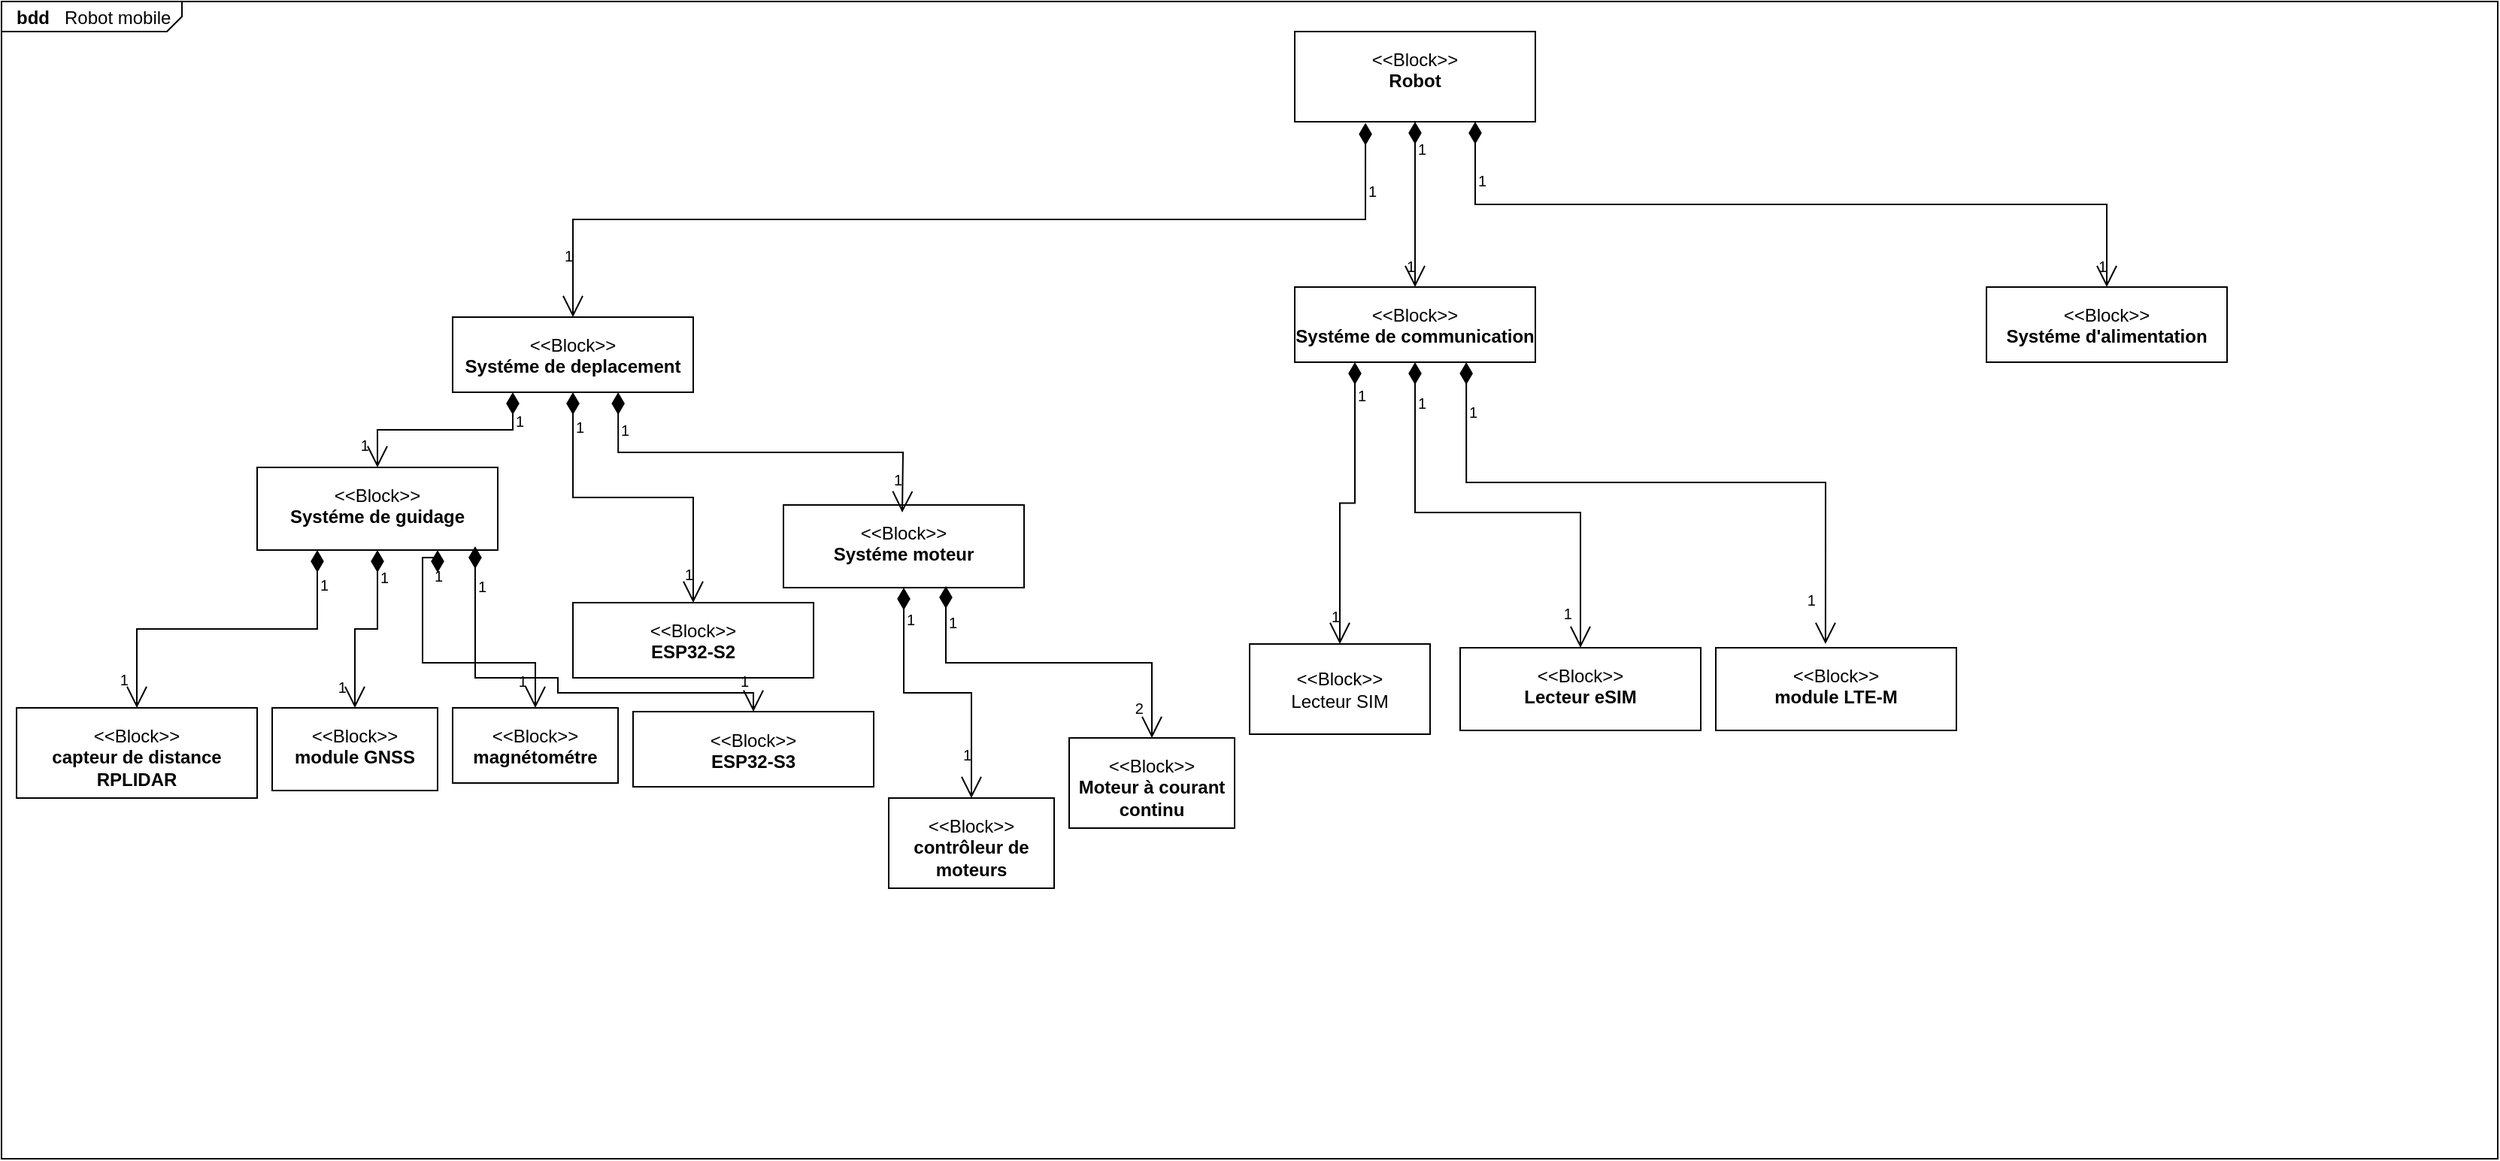 <mxfile version="26.2.14">
  <diagram name="Page-1" id="929967ad-93f9-6ef4-fab6-5d389245f69c">
    <mxGraphModel dx="3418.5" dy="1982" grid="1" gridSize="10" guides="1" tooltips="1" connect="1" arrows="1" fold="1" page="1" pageScale="1.5" pageWidth="1169" pageHeight="826" background="none" math="0" shadow="0">
      <root>
        <mxCell id="0" style=";html=1;" />
        <mxCell id="1" style=";html=1;" parent="0" />
        <mxCell id="zpBNHPFghhRr0UpU9S6k-20" value="&lt;p style=&quot;margin:0px;margin-top:4px;margin-left:10px;text-align:left;&quot;&gt;&lt;b&gt;bdd&lt;/b&gt;&amp;nbsp; &amp;nbsp;Robot mobile&lt;/p&gt;&lt;p style=&quot;margin:0px;margin-top:4px;margin-left:10px;text-align:left;&quot;&gt;&lt;br&gt;&lt;/p&gt;" style="html=1;shape=mxgraph.sysml.package;labelX=120;align=left;spacingLeft=10;overflow=fill;recursiveResize=0;" parent="1" vertex="1">
          <mxGeometry x="-20" y="-960" width="1660" height="770" as="geometry" />
        </mxCell>
        <mxCell id="zpBNHPFghhRr0UpU9S6k-21" value="&lt;p&gt;&amp;lt;&amp;lt;Block&amp;gt;&amp;gt;&lt;br&gt;&lt;b&gt;Robot&lt;/b&gt;&lt;/p&gt;" style="shape=rect;html=1;overflow=fill;whiteSpace=wrap;align=center;" parent="zpBNHPFghhRr0UpU9S6k-20" vertex="1">
          <mxGeometry x="860" y="20" width="160" height="60" as="geometry" />
        </mxCell>
        <mxCell id="zpBNHPFghhRr0UpU9S6k-22" value="&lt;p&gt;&amp;lt;&amp;lt;Block&amp;gt;&amp;gt;&lt;br&gt;&lt;b&gt;Systéme de deplacement&lt;/b&gt;&lt;/p&gt;" style="shape=rect;html=1;overflow=fill;whiteSpace=wrap;align=center;" parent="zpBNHPFghhRr0UpU9S6k-20" vertex="1">
          <mxGeometry x="300" y="210" width="160" height="50" as="geometry" />
        </mxCell>
        <mxCell id="zpBNHPFghhRr0UpU9S6k-24" value="" style="verticalAlign=bottom;html=1;endArrow=open;endSize=12;edgeStyle=orthogonalEdgeStyle;startFill=1;startSize=12;startArrow=diamondThin;rounded=0;exitX=0.294;exitY=1.013;exitDx=0;exitDy=0;exitPerimeter=0;entryX=0.5;entryY=0;entryDx=0;entryDy=0;" parent="zpBNHPFghhRr0UpU9S6k-20" source="zpBNHPFghhRr0UpU9S6k-21" target="zpBNHPFghhRr0UpU9S6k-22" edge="1">
          <mxGeometry relative="1" as="geometry">
            <mxPoint x="440" y="330" as="sourcePoint" />
            <mxPoint x="690" y="330" as="targetPoint" />
          </mxGeometry>
        </mxCell>
        <mxCell id="zpBNHPFghhRr0UpU9S6k-25" value="1" style="resizable=0;html=1;align=left;verticalAlign=top;labelBackgroundColor=none;fontSize=10" parent="zpBNHPFghhRr0UpU9S6k-24" connectable="0" vertex="1">
          <mxGeometry x="-0.9" relative="1" as="geometry" />
        </mxCell>
        <mxCell id="zpBNHPFghhRr0UpU9S6k-26" value="" style="resizable=0;html=1;align=right;verticalAlign=top;labelBackgroundColor=none;fontSize=10" parent="zpBNHPFghhRr0UpU9S6k-24" connectable="0" vertex="1">
          <mxGeometry x="0.9" relative="1" as="geometry" />
        </mxCell>
        <mxCell id="zpBNHPFghhRr0UpU9S6k-27" value="1" style="resizable=0;html=1;align=right;verticalAlign=bottom;labelBackgroundColor=none;fontSize=10" parent="zpBNHPFghhRr0UpU9S6k-24" connectable="0" vertex="1">
          <mxGeometry x="0.9" relative="1" as="geometry" />
        </mxCell>
        <mxCell id="zpBNHPFghhRr0UpU9S6k-29" value="&lt;p&gt;&amp;lt;&amp;lt;Block&amp;gt;&amp;gt;&lt;br&gt;&lt;b&gt;Systéme de guidage&lt;/b&gt;&lt;/p&gt;" style="shape=rect;html=1;overflow=fill;whiteSpace=wrap;align=center;" parent="zpBNHPFghhRr0UpU9S6k-20" vertex="1">
          <mxGeometry x="170" y="310" width="160" height="55" as="geometry" />
        </mxCell>
        <mxCell id="zpBNHPFghhRr0UpU9S6k-35" value="" style="verticalAlign=bottom;html=1;endArrow=open;endSize=12;edgeStyle=orthogonalEdgeStyle;startFill=1;startSize=12;startArrow=diamondThin;rounded=0;exitX=0.25;exitY=1;exitDx=0;exitDy=0;entryX=0.5;entryY=0;entryDx=0;entryDy=0;" parent="zpBNHPFghhRr0UpU9S6k-20" source="zpBNHPFghhRr0UpU9S6k-22" target="zpBNHPFghhRr0UpU9S6k-29" edge="1">
          <mxGeometry relative="1" as="geometry">
            <mxPoint x="430" y="310" as="sourcePoint" />
            <mxPoint x="680" y="310" as="targetPoint" />
          </mxGeometry>
        </mxCell>
        <mxCell id="zpBNHPFghhRr0UpU9S6k-36" value="1" style="resizable=0;html=1;align=left;verticalAlign=top;labelBackgroundColor=none;fontSize=10" parent="zpBNHPFghhRr0UpU9S6k-35" connectable="0" vertex="1">
          <mxGeometry x="-0.9" relative="1" as="geometry" />
        </mxCell>
        <mxCell id="zpBNHPFghhRr0UpU9S6k-37" value="" style="resizable=0;html=1;align=right;verticalAlign=top;labelBackgroundColor=none;fontSize=10" parent="zpBNHPFghhRr0UpU9S6k-35" connectable="0" vertex="1">
          <mxGeometry x="0.9" relative="1" as="geometry" />
        </mxCell>
        <mxCell id="zpBNHPFghhRr0UpU9S6k-38" value="1&amp;nbsp;&amp;nbsp;" style="resizable=0;html=1;align=right;verticalAlign=bottom;labelBackgroundColor=none;fontSize=10" parent="zpBNHPFghhRr0UpU9S6k-35" connectable="0" vertex="1">
          <mxGeometry x="0.9" relative="1" as="geometry" />
        </mxCell>
        <mxCell id="zpBNHPFghhRr0UpU9S6k-39" value="&lt;p&gt;&amp;lt;&amp;lt;Block&amp;gt;&amp;gt;&lt;br&gt;&lt;b&gt;Systéme de communication&lt;/b&gt;&lt;/p&gt;" style="shape=rect;html=1;overflow=fill;whiteSpace=wrap;align=center;" parent="zpBNHPFghhRr0UpU9S6k-20" vertex="1">
          <mxGeometry x="860" y="190" width="160" height="50" as="geometry" />
        </mxCell>
        <mxCell id="zpBNHPFghhRr0UpU9S6k-40" value="&lt;p&gt;&amp;lt;&amp;lt;Block&amp;gt;&amp;gt;&lt;br&gt;&lt;b&gt;Systéme d&#39;alimentation&lt;/b&gt;&lt;/p&gt;" style="shape=rect;html=1;overflow=fill;whiteSpace=wrap;align=center;" parent="zpBNHPFghhRr0UpU9S6k-20" vertex="1">
          <mxGeometry x="1320" y="190" width="160" height="50" as="geometry" />
        </mxCell>
        <mxCell id="zpBNHPFghhRr0UpU9S6k-41" value="" style="verticalAlign=bottom;html=1;endArrow=open;endSize=12;edgeStyle=orthogonalEdgeStyle;startFill=1;startSize=12;startArrow=diamondThin;rounded=0;exitX=0.75;exitY=1;exitDx=0;exitDy=0;entryX=0.5;entryY=0;entryDx=0;entryDy=0;" parent="zpBNHPFghhRr0UpU9S6k-20" source="zpBNHPFghhRr0UpU9S6k-21" target="zpBNHPFghhRr0UpU9S6k-40" edge="1">
          <mxGeometry relative="1" as="geometry">
            <mxPoint x="517" y="121" as="sourcePoint" />
            <mxPoint x="250" y="240" as="targetPoint" />
          </mxGeometry>
        </mxCell>
        <mxCell id="zpBNHPFghhRr0UpU9S6k-42" value="1" style="resizable=0;html=1;align=left;verticalAlign=top;labelBackgroundColor=none;fontSize=10" parent="zpBNHPFghhRr0UpU9S6k-41" connectable="0" vertex="1">
          <mxGeometry x="-0.9" relative="1" as="geometry" />
        </mxCell>
        <mxCell id="zpBNHPFghhRr0UpU9S6k-43" value="1" style="resizable=0;html=1;align=right;verticalAlign=top;labelBackgroundColor=none;fontSize=10" parent="zpBNHPFghhRr0UpU9S6k-41" connectable="0" vertex="1">
          <mxGeometry x="0.9" relative="1" as="geometry" />
        </mxCell>
        <mxCell id="zpBNHPFghhRr0UpU9S6k-44" value="" style="resizable=0;html=1;align=right;verticalAlign=bottom;labelBackgroundColor=none;fontSize=10" parent="zpBNHPFghhRr0UpU9S6k-41" connectable="0" vertex="1">
          <mxGeometry x="0.9" relative="1" as="geometry" />
        </mxCell>
        <mxCell id="zpBNHPFghhRr0UpU9S6k-45" value="" style="verticalAlign=bottom;html=1;endArrow=open;endSize=12;edgeStyle=orthogonalEdgeStyle;startFill=1;startSize=12;startArrow=diamondThin;rounded=0;exitX=0.5;exitY=1;exitDx=0;exitDy=0;entryX=0.5;entryY=0;entryDx=0;entryDy=0;" parent="zpBNHPFghhRr0UpU9S6k-20" source="zpBNHPFghhRr0UpU9S6k-21" target="zpBNHPFghhRr0UpU9S6k-39" edge="1">
          <mxGeometry relative="1" as="geometry">
            <mxPoint x="590" y="120" as="sourcePoint" />
            <mxPoint x="810" y="240" as="targetPoint" />
          </mxGeometry>
        </mxCell>
        <mxCell id="zpBNHPFghhRr0UpU9S6k-46" value="1" style="resizable=0;html=1;align=left;verticalAlign=top;labelBackgroundColor=none;fontSize=10" parent="zpBNHPFghhRr0UpU9S6k-45" connectable="0" vertex="1">
          <mxGeometry x="-0.9" relative="1" as="geometry" />
        </mxCell>
        <mxCell id="zpBNHPFghhRr0UpU9S6k-47" value="" style="resizable=0;html=1;align=right;verticalAlign=top;labelBackgroundColor=none;fontSize=10" parent="zpBNHPFghhRr0UpU9S6k-45" connectable="0" vertex="1">
          <mxGeometry x="0.9" relative="1" as="geometry" />
        </mxCell>
        <mxCell id="zpBNHPFghhRr0UpU9S6k-48" value="1" style="resizable=0;html=1;align=right;verticalAlign=bottom;labelBackgroundColor=none;fontSize=10" parent="zpBNHPFghhRr0UpU9S6k-45" connectable="0" vertex="1">
          <mxGeometry x="0.9" relative="1" as="geometry" />
        </mxCell>
        <mxCell id="zpBNHPFghhRr0UpU9S6k-49" value="&lt;p&gt;&amp;lt;&amp;lt;Block&amp;gt;&amp;gt;&lt;br&gt;&lt;b&gt;Systéme moteur&lt;/b&gt;&lt;/p&gt;" style="shape=rect;html=1;overflow=fill;whiteSpace=wrap;align=center;" parent="zpBNHPFghhRr0UpU9S6k-20" vertex="1">
          <mxGeometry x="520" y="335" width="160" height="55" as="geometry" />
        </mxCell>
        <mxCell id="zpBNHPFghhRr0UpU9S6k-50" value="" style="verticalAlign=bottom;html=1;endArrow=open;endSize=12;edgeStyle=orthogonalEdgeStyle;startFill=1;startSize=12;startArrow=diamondThin;rounded=0;exitX=0.688;exitY=1;exitDx=0;exitDy=0;exitPerimeter=0;" parent="zpBNHPFghhRr0UpU9S6k-20" source="zpBNHPFghhRr0UpU9S6k-22" edge="1">
          <mxGeometry relative="1" as="geometry">
            <mxPoint x="410.0" y="270" as="sourcePoint" />
            <mxPoint x="599" y="340" as="targetPoint" />
          </mxGeometry>
        </mxCell>
        <mxCell id="zpBNHPFghhRr0UpU9S6k-51" value="1" style="resizable=0;html=1;align=left;verticalAlign=top;labelBackgroundColor=none;fontSize=10" parent="zpBNHPFghhRr0UpU9S6k-50" connectable="0" vertex="1">
          <mxGeometry x="-0.9" relative="1" as="geometry" />
        </mxCell>
        <mxCell id="zpBNHPFghhRr0UpU9S6k-52" value="" style="resizable=0;html=1;align=right;verticalAlign=top;labelBackgroundColor=none;fontSize=10" parent="zpBNHPFghhRr0UpU9S6k-50" connectable="0" vertex="1">
          <mxGeometry x="0.9" relative="1" as="geometry" />
        </mxCell>
        <mxCell id="zpBNHPFghhRr0UpU9S6k-53" value="1" style="resizable=0;html=1;align=right;verticalAlign=bottom;labelBackgroundColor=none;fontSize=10" parent="zpBNHPFghhRr0UpU9S6k-50" connectable="0" vertex="1">
          <mxGeometry x="0.9" relative="1" as="geometry" />
        </mxCell>
        <mxCell id="zpBNHPFghhRr0UpU9S6k-55" value="&lt;p&gt;&amp;lt;&amp;lt;Block&amp;gt;&amp;gt;&lt;br&gt;&lt;b&gt;Moteur à courant continu&lt;/b&gt;&lt;/p&gt;" style="shape=rect;html=1;overflow=fill;whiteSpace=wrap;align=center;" parent="zpBNHPFghhRr0UpU9S6k-20" vertex="1">
          <mxGeometry x="710" y="490" width="110" height="60" as="geometry" />
        </mxCell>
        <mxCell id="zpBNHPFghhRr0UpU9S6k-57" value="&lt;p&gt;&amp;lt;&amp;lt;Block&amp;gt;&amp;gt;&lt;br&gt;&lt;b&gt;contrôleur de moteurs&lt;/b&gt;&lt;/p&gt;" style="shape=rect;html=1;overflow=fill;whiteSpace=wrap;align=center;" parent="zpBNHPFghhRr0UpU9S6k-20" vertex="1">
          <mxGeometry x="590" y="530" width="110" height="60" as="geometry" />
        </mxCell>
        <mxCell id="zpBNHPFghhRr0UpU9S6k-58" value="" style="verticalAlign=bottom;html=1;endArrow=open;endSize=12;edgeStyle=orthogonalEdgeStyle;startFill=1;startSize=12;startArrow=diamondThin;rounded=0;exitX=0.675;exitY=0.982;exitDx=0;exitDy=0;exitPerimeter=0;" parent="zpBNHPFghhRr0UpU9S6k-20" source="zpBNHPFghhRr0UpU9S6k-49" target="zpBNHPFghhRr0UpU9S6k-55" edge="1">
          <mxGeometry relative="1" as="geometry">
            <mxPoint x="350" y="420" as="sourcePoint" />
            <mxPoint x="700" y="330" as="targetPoint" />
          </mxGeometry>
        </mxCell>
        <mxCell id="zpBNHPFghhRr0UpU9S6k-59" value="1" style="resizable=0;html=1;align=left;verticalAlign=top;labelBackgroundColor=none;fontSize=10" parent="zpBNHPFghhRr0UpU9S6k-58" connectable="0" vertex="1">
          <mxGeometry x="-0.9" relative="1" as="geometry" />
        </mxCell>
        <mxCell id="zpBNHPFghhRr0UpU9S6k-60" value="" style="resizable=0;html=1;align=right;verticalAlign=top;labelBackgroundColor=none;fontSize=10" parent="zpBNHPFghhRr0UpU9S6k-58" connectable="0" vertex="1">
          <mxGeometry x="0.9" relative="1" as="geometry" />
        </mxCell>
        <mxCell id="zpBNHPFghhRr0UpU9S6k-61" value="2&amp;nbsp;&amp;nbsp;" style="resizable=0;html=1;align=right;verticalAlign=bottom;labelBackgroundColor=none;fontSize=10" parent="zpBNHPFghhRr0UpU9S6k-58" connectable="0" vertex="1">
          <mxGeometry x="0.9" relative="1" as="geometry" />
        </mxCell>
        <mxCell id="zpBNHPFghhRr0UpU9S6k-62" value="" style="verticalAlign=bottom;html=1;endArrow=open;endSize=12;edgeStyle=orthogonalEdgeStyle;startFill=1;startSize=12;startArrow=diamondThin;rounded=0;exitX=0.5;exitY=1;exitDx=0;exitDy=0;entryX=0.5;entryY=0;entryDx=0;entryDy=0;" parent="zpBNHPFghhRr0UpU9S6k-20" source="zpBNHPFghhRr0UpU9S6k-49" target="zpBNHPFghhRr0UpU9S6k-57" edge="1">
          <mxGeometry relative="1" as="geometry">
            <mxPoint x="358" y="415" as="sourcePoint" />
            <mxPoint x="465" y="490" as="targetPoint" />
          </mxGeometry>
        </mxCell>
        <mxCell id="zpBNHPFghhRr0UpU9S6k-63" value="1" style="resizable=0;html=1;align=left;verticalAlign=top;labelBackgroundColor=none;fontSize=10" parent="zpBNHPFghhRr0UpU9S6k-62" connectable="0" vertex="1">
          <mxGeometry x="-0.9" relative="1" as="geometry" />
        </mxCell>
        <mxCell id="zpBNHPFghhRr0UpU9S6k-64" value="" style="resizable=0;html=1;align=right;verticalAlign=top;labelBackgroundColor=none;fontSize=10" parent="zpBNHPFghhRr0UpU9S6k-62" connectable="0" vertex="1">
          <mxGeometry x="0.9" relative="1" as="geometry" />
        </mxCell>
        <mxCell id="zpBNHPFghhRr0UpU9S6k-65" value="1&lt;div&gt;&lt;br&gt;&lt;/div&gt;" style="resizable=0;html=1;align=right;verticalAlign=bottom;labelBackgroundColor=none;fontSize=10" parent="zpBNHPFghhRr0UpU9S6k-62" connectable="0" vertex="1">
          <mxGeometry x="0.9" relative="1" as="geometry" />
        </mxCell>
        <mxCell id="9eo_20I-rs5pYUo8H_Qf-1" value="&lt;p&gt;&amp;lt;&amp;lt;Block&amp;gt;&amp;gt;&lt;br&gt;&lt;b&gt;module GNSS&lt;/b&gt;&lt;/p&gt;" style="shape=rect;html=1;overflow=fill;whiteSpace=wrap;align=center;" parent="zpBNHPFghhRr0UpU9S6k-20" vertex="1">
          <mxGeometry x="180" y="470" width="110" height="55" as="geometry" />
        </mxCell>
        <mxCell id="9eo_20I-rs5pYUo8H_Qf-2" value="&lt;p&gt;&amp;lt;&amp;lt;Block&amp;gt;&amp;gt;&lt;br&gt;&lt;b&gt;magnétométre&lt;/b&gt;&lt;/p&gt;" style="shape=rect;html=1;overflow=fill;whiteSpace=wrap;align=center;" parent="zpBNHPFghhRr0UpU9S6k-20" vertex="1">
          <mxGeometry x="300" y="470" width="110" height="50" as="geometry" />
        </mxCell>
        <mxCell id="9eo_20I-rs5pYUo8H_Qf-3" value="&lt;p&gt;&amp;lt;&amp;lt;Block&amp;gt;&amp;gt;&lt;br&gt;&lt;b&gt;Lecteur eSIM&lt;/b&gt;&lt;/p&gt;" style="shape=rect;html=1;overflow=fill;whiteSpace=wrap;align=center;" parent="zpBNHPFghhRr0UpU9S6k-20" vertex="1">
          <mxGeometry x="970" y="430" width="160" height="55" as="geometry" />
        </mxCell>
        <mxCell id="9eo_20I-rs5pYUo8H_Qf-4" value="&lt;p&gt;&amp;lt;&amp;lt;Block&amp;gt;&amp;gt;&lt;br&gt;&lt;b&gt;capteur de distance RPLIDAR&lt;/b&gt;&lt;/p&gt;" style="shape=rect;html=1;overflow=fill;whiteSpace=wrap;align=center;" parent="zpBNHPFghhRr0UpU9S6k-20" vertex="1">
          <mxGeometry x="10" y="470" width="160" height="60" as="geometry" />
        </mxCell>
        <mxCell id="9eo_20I-rs5pYUo8H_Qf-5" value="" style="verticalAlign=bottom;html=1;endArrow=open;endSize=12;edgeStyle=orthogonalEdgeStyle;startFill=1;startSize=12;startArrow=diamondThin;rounded=0;exitX=0.5;exitY=1;exitDx=0;exitDy=0;entryX=0.5;entryY=0;entryDx=0;entryDy=0;" parent="zpBNHPFghhRr0UpU9S6k-20" source="zpBNHPFghhRr0UpU9S6k-39" target="9eo_20I-rs5pYUo8H_Qf-3" edge="1">
          <mxGeometry relative="1" as="geometry">
            <mxPoint x="320" y="280" as="sourcePoint" />
            <mxPoint x="150" y="360" as="targetPoint" />
            <Array as="points">
              <mxPoint x="940" y="340" />
              <mxPoint x="1050" y="340" />
            </Array>
          </mxGeometry>
        </mxCell>
        <mxCell id="9eo_20I-rs5pYUo8H_Qf-6" value="1" style="resizable=0;html=1;align=left;verticalAlign=top;labelBackgroundColor=none;fontSize=10" parent="9eo_20I-rs5pYUo8H_Qf-5" connectable="0" vertex="1">
          <mxGeometry x="-0.9" relative="1" as="geometry" />
        </mxCell>
        <mxCell id="9eo_20I-rs5pYUo8H_Qf-7" value="" style="resizable=0;html=1;align=right;verticalAlign=top;labelBackgroundColor=none;fontSize=10" parent="9eo_20I-rs5pYUo8H_Qf-5" connectable="0" vertex="1">
          <mxGeometry x="0.9" relative="1" as="geometry" />
        </mxCell>
        <mxCell id="9eo_20I-rs5pYUo8H_Qf-8" value="1&amp;nbsp;&amp;nbsp;" style="resizable=0;html=1;align=right;verticalAlign=bottom;labelBackgroundColor=none;fontSize=10" parent="9eo_20I-rs5pYUo8H_Qf-5" connectable="0" vertex="1">
          <mxGeometry x="0.9" relative="1" as="geometry" />
        </mxCell>
        <mxCell id="9eo_20I-rs5pYUo8H_Qf-9" value="" style="verticalAlign=bottom;html=1;endArrow=open;endSize=12;edgeStyle=orthogonalEdgeStyle;startFill=1;startSize=12;startArrow=diamondThin;rounded=0;exitX=0.25;exitY=1;exitDx=0;exitDy=0;entryX=0.5;entryY=0;entryDx=0;entryDy=0;" parent="zpBNHPFghhRr0UpU9S6k-20" source="zpBNHPFghhRr0UpU9S6k-29" target="9eo_20I-rs5pYUo8H_Qf-4" edge="1">
          <mxGeometry relative="1" as="geometry">
            <mxPoint x="330" y="290" as="sourcePoint" />
            <mxPoint x="160" y="370" as="targetPoint" />
          </mxGeometry>
        </mxCell>
        <mxCell id="9eo_20I-rs5pYUo8H_Qf-10" value="1" style="resizable=0;html=1;align=left;verticalAlign=top;labelBackgroundColor=none;fontSize=10" parent="9eo_20I-rs5pYUo8H_Qf-9" connectable="0" vertex="1">
          <mxGeometry x="-0.9" relative="1" as="geometry" />
        </mxCell>
        <mxCell id="9eo_20I-rs5pYUo8H_Qf-11" value="" style="resizable=0;html=1;align=right;verticalAlign=top;labelBackgroundColor=none;fontSize=10" parent="9eo_20I-rs5pYUo8H_Qf-9" connectable="0" vertex="1">
          <mxGeometry x="0.9" relative="1" as="geometry" />
        </mxCell>
        <mxCell id="9eo_20I-rs5pYUo8H_Qf-12" value="1&amp;nbsp;&amp;nbsp;" style="resizable=0;html=1;align=right;verticalAlign=bottom;labelBackgroundColor=none;fontSize=10" parent="9eo_20I-rs5pYUo8H_Qf-9" connectable="0" vertex="1">
          <mxGeometry x="0.9" relative="1" as="geometry" />
        </mxCell>
        <mxCell id="9eo_20I-rs5pYUo8H_Qf-13" value="" style="verticalAlign=bottom;html=1;endArrow=open;endSize=12;edgeStyle=orthogonalEdgeStyle;startFill=1;startSize=12;startArrow=diamondThin;rounded=0;exitX=0.5;exitY=1;exitDx=0;exitDy=0;entryX=0.5;entryY=0;entryDx=0;entryDy=0;" parent="zpBNHPFghhRr0UpU9S6k-20" source="zpBNHPFghhRr0UpU9S6k-29" target="9eo_20I-rs5pYUo8H_Qf-1" edge="1">
          <mxGeometry relative="1" as="geometry">
            <mxPoint x="340" y="300" as="sourcePoint" />
            <mxPoint x="170" y="380" as="targetPoint" />
          </mxGeometry>
        </mxCell>
        <mxCell id="9eo_20I-rs5pYUo8H_Qf-14" value="1" style="resizable=0;html=1;align=left;verticalAlign=top;labelBackgroundColor=none;fontSize=10" parent="9eo_20I-rs5pYUo8H_Qf-13" connectable="0" vertex="1">
          <mxGeometry x="-0.9" relative="1" as="geometry" />
        </mxCell>
        <mxCell id="9eo_20I-rs5pYUo8H_Qf-15" value="" style="resizable=0;html=1;align=right;verticalAlign=top;labelBackgroundColor=none;fontSize=10" parent="9eo_20I-rs5pYUo8H_Qf-13" connectable="0" vertex="1">
          <mxGeometry x="0.9" relative="1" as="geometry" />
        </mxCell>
        <mxCell id="9eo_20I-rs5pYUo8H_Qf-16" value="1&amp;nbsp;&amp;nbsp;" style="resizable=0;html=1;align=right;verticalAlign=bottom;labelBackgroundColor=none;fontSize=10" parent="9eo_20I-rs5pYUo8H_Qf-13" connectable="0" vertex="1">
          <mxGeometry x="0.9" relative="1" as="geometry" />
        </mxCell>
        <mxCell id="9eo_20I-rs5pYUo8H_Qf-17" value="" style="verticalAlign=bottom;html=1;endArrow=open;endSize=12;edgeStyle=orthogonalEdgeStyle;startFill=1;startSize=12;startArrow=diamondThin;rounded=0;exitX=0.75;exitY=1;exitDx=0;exitDy=0;entryX=0.5;entryY=0;entryDx=0;entryDy=0;" parent="zpBNHPFghhRr0UpU9S6k-20" source="zpBNHPFghhRr0UpU9S6k-29" target="9eo_20I-rs5pYUo8H_Qf-2" edge="1">
          <mxGeometry relative="1" as="geometry">
            <mxPoint x="350" y="310" as="sourcePoint" />
            <mxPoint x="180" y="390" as="targetPoint" />
            <Array as="points">
              <mxPoint x="290" y="370" />
              <mxPoint x="280" y="370" />
              <mxPoint x="280" y="440" />
              <mxPoint x="355" y="440" />
            </Array>
          </mxGeometry>
        </mxCell>
        <mxCell id="9eo_20I-rs5pYUo8H_Qf-18" value="1" style="resizable=0;html=1;align=left;verticalAlign=top;labelBackgroundColor=none;fontSize=10" parent="9eo_20I-rs5pYUo8H_Qf-17" connectable="0" vertex="1">
          <mxGeometry x="-0.9" relative="1" as="geometry" />
        </mxCell>
        <mxCell id="9eo_20I-rs5pYUo8H_Qf-19" value="" style="resizable=0;html=1;align=right;verticalAlign=top;labelBackgroundColor=none;fontSize=10" parent="9eo_20I-rs5pYUo8H_Qf-17" connectable="0" vertex="1">
          <mxGeometry x="0.9" relative="1" as="geometry" />
        </mxCell>
        <mxCell id="9eo_20I-rs5pYUo8H_Qf-20" value="1&amp;nbsp;&amp;nbsp;" style="resizable=0;html=1;align=right;verticalAlign=bottom;labelBackgroundColor=none;fontSize=10" parent="9eo_20I-rs5pYUo8H_Qf-17" connectable="0" vertex="1">
          <mxGeometry x="0.9" relative="1" as="geometry" />
        </mxCell>
        <mxCell id="9eo_20I-rs5pYUo8H_Qf-21" value="&lt;p&gt;&amp;lt;&amp;lt;Block&amp;gt;&amp;gt;&lt;br&gt;&lt;b&gt;module LTE-M&lt;/b&gt;&lt;/p&gt;" style="shape=rect;html=1;overflow=fill;whiteSpace=wrap;align=center;" parent="zpBNHPFghhRr0UpU9S6k-20" vertex="1">
          <mxGeometry x="1140" y="430" width="160" height="55" as="geometry" />
        </mxCell>
        <mxCell id="9eo_20I-rs5pYUo8H_Qf-22" value="" style="verticalAlign=bottom;html=1;endArrow=open;endSize=12;edgeStyle=orthogonalEdgeStyle;startFill=1;startSize=12;startArrow=diamondThin;rounded=0;exitX=0.713;exitY=1;exitDx=0;exitDy=0;entryX=0.456;entryY=-0.045;entryDx=0;entryDy=0;exitPerimeter=0;entryPerimeter=0;" parent="zpBNHPFghhRr0UpU9S6k-20" source="zpBNHPFghhRr0UpU9S6k-39" target="9eo_20I-rs5pYUo8H_Qf-21" edge="1">
          <mxGeometry relative="1" as="geometry">
            <mxPoint x="740" y="270" as="sourcePoint" />
            <mxPoint x="740" y="368" as="targetPoint" />
            <Array as="points">
              <mxPoint x="974" y="320" />
              <mxPoint x="1213" y="320" />
            </Array>
          </mxGeometry>
        </mxCell>
        <mxCell id="9eo_20I-rs5pYUo8H_Qf-23" value="1" style="resizable=0;html=1;align=left;verticalAlign=top;labelBackgroundColor=none;fontSize=10" parent="9eo_20I-rs5pYUo8H_Qf-22" connectable="0" vertex="1">
          <mxGeometry x="-0.9" relative="1" as="geometry" />
        </mxCell>
        <mxCell id="9eo_20I-rs5pYUo8H_Qf-24" value="" style="resizable=0;html=1;align=right;verticalAlign=top;labelBackgroundColor=none;fontSize=10" parent="9eo_20I-rs5pYUo8H_Qf-22" connectable="0" vertex="1">
          <mxGeometry x="0.9" relative="1" as="geometry" />
        </mxCell>
        <mxCell id="9eo_20I-rs5pYUo8H_Qf-25" value="1&amp;nbsp;&amp;nbsp;" style="resizable=0;html=1;align=right;verticalAlign=bottom;labelBackgroundColor=none;fontSize=10" parent="9eo_20I-rs5pYUo8H_Qf-22" connectable="0" vertex="1">
          <mxGeometry x="0.9" relative="1" as="geometry" />
        </mxCell>
        <mxCell id="9eo_20I-rs5pYUo8H_Qf-26" value="&lt;p&gt;&amp;lt;&amp;lt;Block&amp;gt;&amp;gt;&lt;br&gt;&lt;b&gt;ESP32-S2&lt;/b&gt;&lt;/p&gt;" style="shape=rect;html=1;overflow=fill;whiteSpace=wrap;align=center;" parent="zpBNHPFghhRr0UpU9S6k-20" vertex="1">
          <mxGeometry x="380" y="400" width="160" height="50" as="geometry" />
        </mxCell>
        <mxCell id="uVPbH3fG6OngwvNqcd6W-1" value="&lt;p&gt;&amp;lt;&amp;lt;Block&amp;gt;&amp;gt;&lt;br&gt;&lt;b&gt;ESP32-S3&lt;/b&gt;&lt;/p&gt;" style="shape=rect;html=1;overflow=fill;whiteSpace=wrap;align=center;" parent="zpBNHPFghhRr0UpU9S6k-20" vertex="1">
          <mxGeometry x="420" y="472.5" width="160" height="50" as="geometry" />
        </mxCell>
        <mxCell id="uVPbH3fG6OngwvNqcd6W-3" value="" style="verticalAlign=bottom;html=1;endArrow=open;endSize=12;edgeStyle=orthogonalEdgeStyle;startFill=1;startSize=12;startArrow=diamondThin;rounded=0;exitX=0.5;exitY=1;exitDx=0;exitDy=0;" parent="zpBNHPFghhRr0UpU9S6k-20" source="zpBNHPFghhRr0UpU9S6k-22" target="9eo_20I-rs5pYUo8H_Qf-26" edge="1">
          <mxGeometry relative="1" as="geometry">
            <mxPoint x="421" y="272" as="sourcePoint" />
            <mxPoint x="530" y="368" as="targetPoint" />
          </mxGeometry>
        </mxCell>
        <mxCell id="uVPbH3fG6OngwvNqcd6W-4" value="1" style="resizable=0;html=1;align=left;verticalAlign=top;labelBackgroundColor=none;fontSize=10" parent="uVPbH3fG6OngwvNqcd6W-3" connectable="0" vertex="1">
          <mxGeometry x="-0.9" relative="1" as="geometry" />
        </mxCell>
        <mxCell id="uVPbH3fG6OngwvNqcd6W-5" value="" style="resizable=0;html=1;align=right;verticalAlign=top;labelBackgroundColor=none;fontSize=10" parent="uVPbH3fG6OngwvNqcd6W-3" connectable="0" vertex="1">
          <mxGeometry x="0.9" relative="1" as="geometry" />
        </mxCell>
        <mxCell id="uVPbH3fG6OngwvNqcd6W-6" value="1" style="resizable=0;html=1;align=right;verticalAlign=bottom;labelBackgroundColor=none;fontSize=10" parent="uVPbH3fG6OngwvNqcd6W-3" connectable="0" vertex="1">
          <mxGeometry x="0.9" relative="1" as="geometry" />
        </mxCell>
        <mxCell id="uVPbH3fG6OngwvNqcd6W-7" value="" style="verticalAlign=bottom;html=1;endArrow=open;endSize=12;edgeStyle=orthogonalEdgeStyle;startFill=1;startSize=12;startArrow=diamondThin;rounded=0;exitX=0.906;exitY=0.955;exitDx=0;exitDy=0;exitPerimeter=0;" parent="zpBNHPFghhRr0UpU9S6k-20" source="zpBNHPFghhRr0UpU9S6k-29" target="uVPbH3fG6OngwvNqcd6W-1" edge="1">
          <mxGeometry relative="1" as="geometry">
            <mxPoint x="431" y="282" as="sourcePoint" />
            <mxPoint x="540" y="378" as="targetPoint" />
            <Array as="points">
              <mxPoint x="315" y="450" />
              <mxPoint x="370" y="450" />
              <mxPoint x="370" y="460" />
              <mxPoint x="500" y="460" />
            </Array>
          </mxGeometry>
        </mxCell>
        <mxCell id="uVPbH3fG6OngwvNqcd6W-8" value="1" style="resizable=0;html=1;align=left;verticalAlign=top;labelBackgroundColor=none;fontSize=10" parent="uVPbH3fG6OngwvNqcd6W-7" connectable="0" vertex="1">
          <mxGeometry x="-0.9" relative="1" as="geometry" />
        </mxCell>
        <mxCell id="uVPbH3fG6OngwvNqcd6W-9" value="" style="resizable=0;html=1;align=right;verticalAlign=top;labelBackgroundColor=none;fontSize=10" parent="uVPbH3fG6OngwvNqcd6W-7" connectable="0" vertex="1">
          <mxGeometry x="0.9" relative="1" as="geometry" />
        </mxCell>
        <mxCell id="uVPbH3fG6OngwvNqcd6W-10" value="1" style="resizable=0;html=1;align=right;verticalAlign=bottom;labelBackgroundColor=none;fontSize=10" parent="uVPbH3fG6OngwvNqcd6W-7" connectable="0" vertex="1">
          <mxGeometry x="0.9" relative="1" as="geometry" />
        </mxCell>
        <mxCell id="c7tcKzovwum-vMDcMgDb-1" value="&amp;lt;&amp;lt;Block&amp;gt;&amp;gt;&lt;div&gt;Lecteur SIM&lt;/div&gt;" style="rounded=0;whiteSpace=wrap;html=1;" vertex="1" parent="zpBNHPFghhRr0UpU9S6k-20">
          <mxGeometry x="830" y="427.5" width="120" height="60" as="geometry" />
        </mxCell>
        <mxCell id="c7tcKzovwum-vMDcMgDb-2" value="" style="verticalAlign=bottom;html=1;endArrow=open;endSize=12;edgeStyle=orthogonalEdgeStyle;startFill=1;startSize=12;startArrow=diamondThin;rounded=0;exitX=0.25;exitY=1;exitDx=0;exitDy=0;" edge="1" parent="zpBNHPFghhRr0UpU9S6k-20" source="zpBNHPFghhRr0UpU9S6k-39" target="c7tcKzovwum-vMDcMgDb-1">
          <mxGeometry relative="1" as="geometry">
            <mxPoint x="420" y="271" as="sourcePoint" />
            <mxPoint x="609" y="350" as="targetPoint" />
            <Array as="points" />
          </mxGeometry>
        </mxCell>
        <mxCell id="c7tcKzovwum-vMDcMgDb-3" value="1" style="resizable=0;html=1;align=left;verticalAlign=top;labelBackgroundColor=none;fontSize=10" connectable="0" vertex="1" parent="c7tcKzovwum-vMDcMgDb-2">
          <mxGeometry x="-0.9" relative="1" as="geometry" />
        </mxCell>
        <mxCell id="c7tcKzovwum-vMDcMgDb-4" value="" style="resizable=0;html=1;align=right;verticalAlign=top;labelBackgroundColor=none;fontSize=10" connectable="0" vertex="1" parent="c7tcKzovwum-vMDcMgDb-2">
          <mxGeometry x="0.9" relative="1" as="geometry" />
        </mxCell>
        <mxCell id="c7tcKzovwum-vMDcMgDb-5" value="1" style="resizable=0;html=1;align=right;verticalAlign=bottom;labelBackgroundColor=none;fontSize=10" connectable="0" vertex="1" parent="c7tcKzovwum-vMDcMgDb-2">
          <mxGeometry x="0.9" relative="1" as="geometry" />
        </mxCell>
      </root>
    </mxGraphModel>
  </diagram>
</mxfile>
